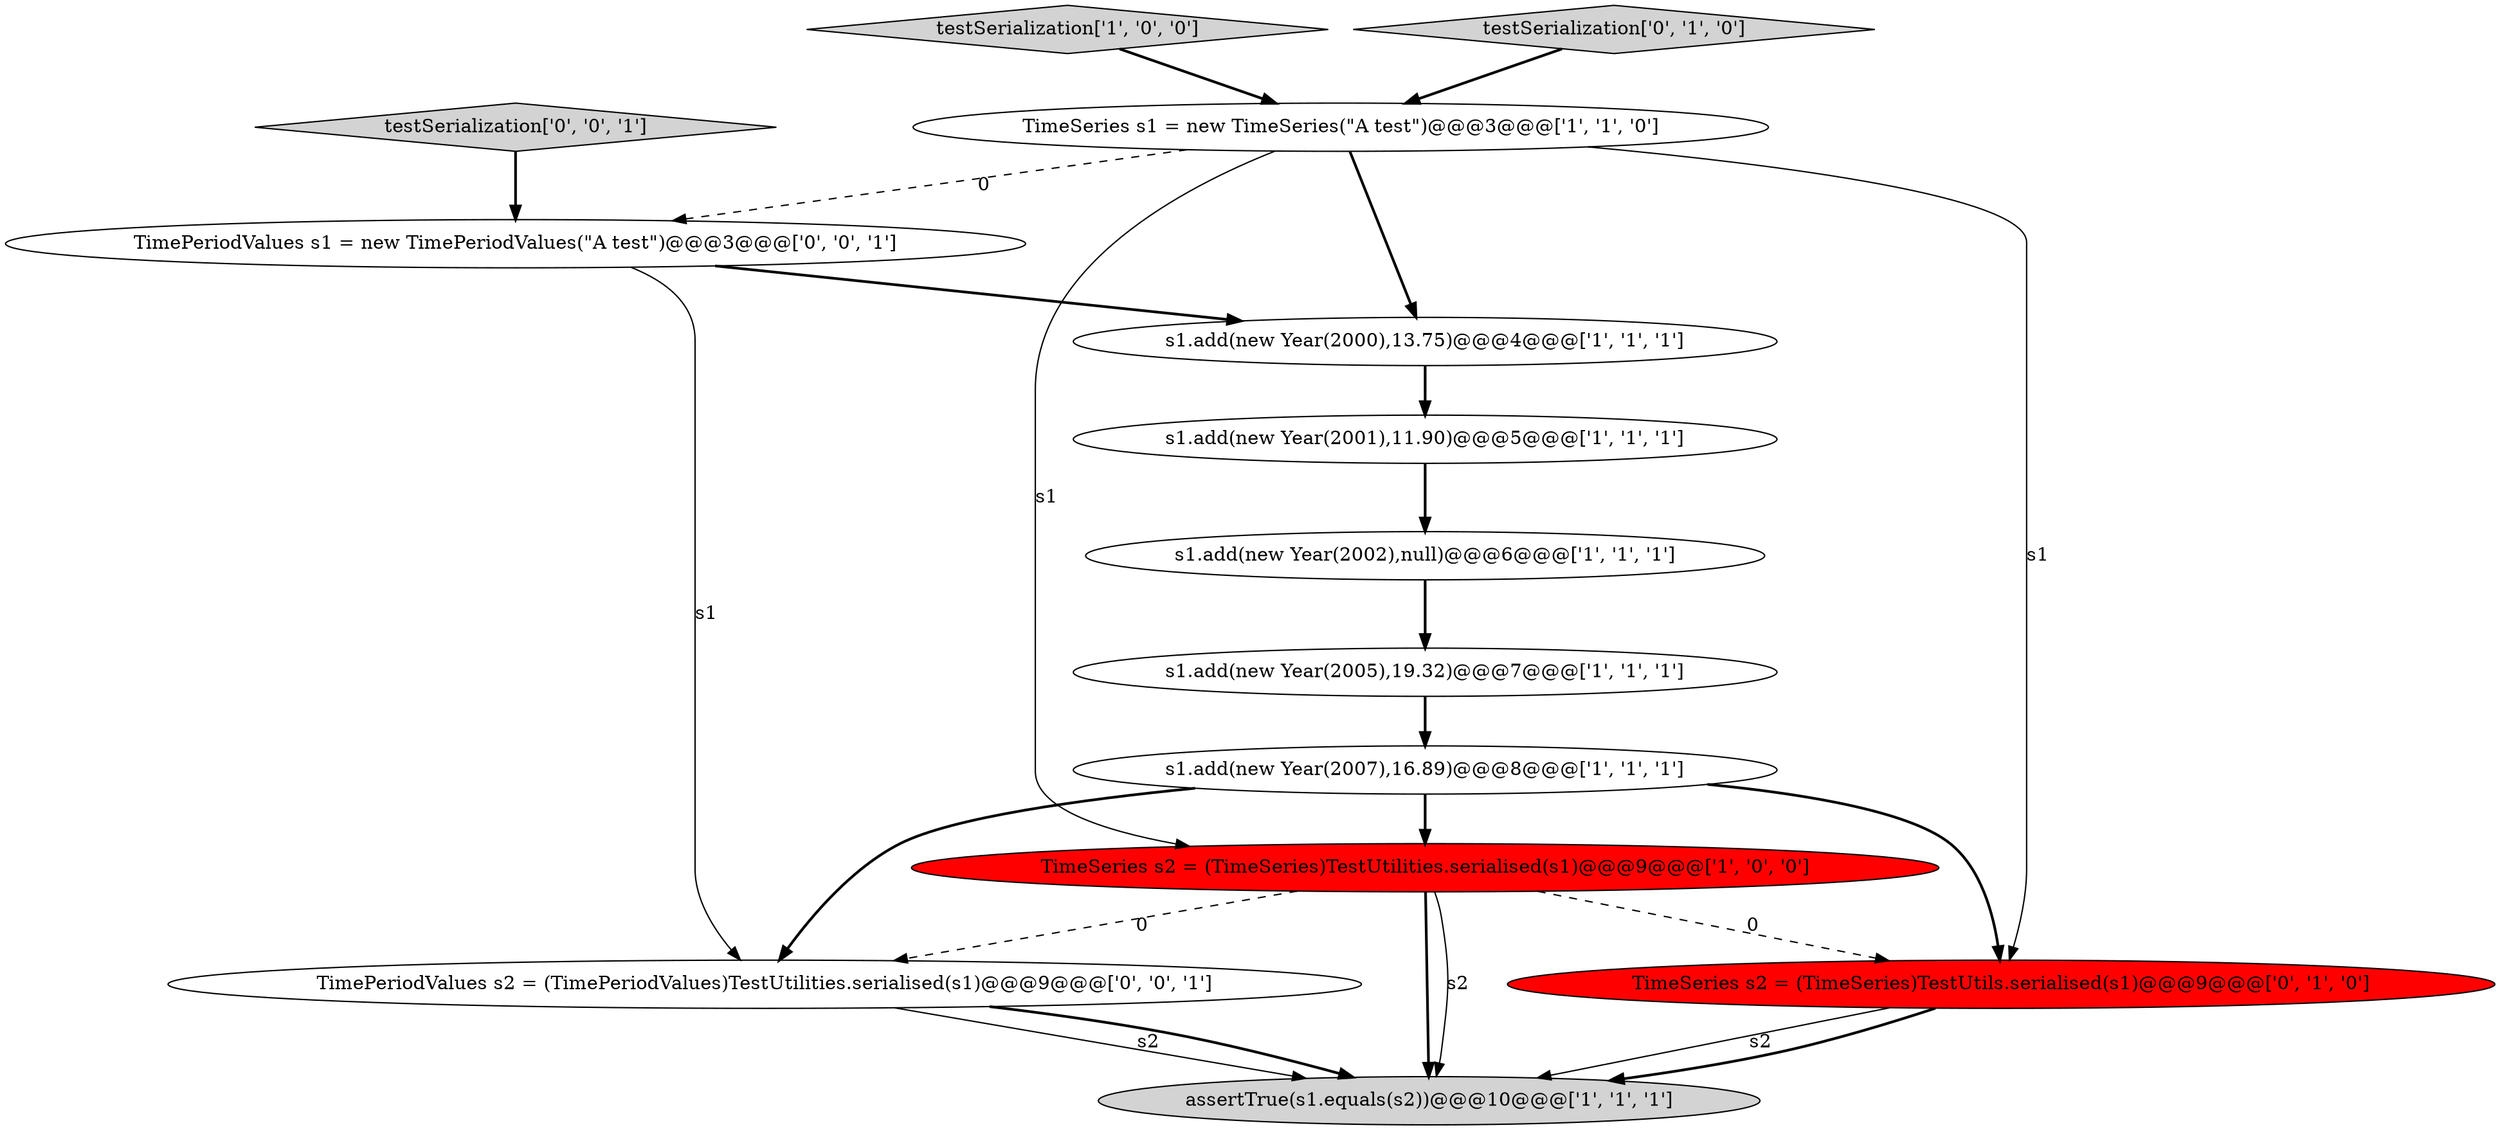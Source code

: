 digraph {
3 [style = filled, label = "s1.add(new Year(2007),16.89)@@@8@@@['1', '1', '1']", fillcolor = white, shape = ellipse image = "AAA0AAABBB1BBB"];
8 [style = filled, label = "testSerialization['1', '0', '0']", fillcolor = lightgray, shape = diamond image = "AAA0AAABBB1BBB"];
7 [style = filled, label = "s1.add(new Year(2005),19.32)@@@7@@@['1', '1', '1']", fillcolor = white, shape = ellipse image = "AAA0AAABBB1BBB"];
9 [style = filled, label = "testSerialization['0', '1', '0']", fillcolor = lightgray, shape = diamond image = "AAA0AAABBB2BBB"];
10 [style = filled, label = "TimeSeries s2 = (TimeSeries)TestUtils.serialised(s1)@@@9@@@['0', '1', '0']", fillcolor = red, shape = ellipse image = "AAA1AAABBB2BBB"];
1 [style = filled, label = "s1.add(new Year(2001),11.90)@@@5@@@['1', '1', '1']", fillcolor = white, shape = ellipse image = "AAA0AAABBB1BBB"];
12 [style = filled, label = "TimePeriodValues s2 = (TimePeriodValues)TestUtilities.serialised(s1)@@@9@@@['0', '0', '1']", fillcolor = white, shape = ellipse image = "AAA0AAABBB3BBB"];
13 [style = filled, label = "TimePeriodValues s1 = new TimePeriodValues(\"A test\")@@@3@@@['0', '0', '1']", fillcolor = white, shape = ellipse image = "AAA0AAABBB3BBB"];
4 [style = filled, label = "assertTrue(s1.equals(s2))@@@10@@@['1', '1', '1']", fillcolor = lightgray, shape = ellipse image = "AAA0AAABBB1BBB"];
0 [style = filled, label = "s1.add(new Year(2000),13.75)@@@4@@@['1', '1', '1']", fillcolor = white, shape = ellipse image = "AAA0AAABBB1BBB"];
2 [style = filled, label = "s1.add(new Year(2002),null)@@@6@@@['1', '1', '1']", fillcolor = white, shape = ellipse image = "AAA0AAABBB1BBB"];
11 [style = filled, label = "testSerialization['0', '0', '1']", fillcolor = lightgray, shape = diamond image = "AAA0AAABBB3BBB"];
6 [style = filled, label = "TimeSeries s2 = (TimeSeries)TestUtilities.serialised(s1)@@@9@@@['1', '0', '0']", fillcolor = red, shape = ellipse image = "AAA1AAABBB1BBB"];
5 [style = filled, label = "TimeSeries s1 = new TimeSeries(\"A test\")@@@3@@@['1', '1', '0']", fillcolor = white, shape = ellipse image = "AAA0AAABBB1BBB"];
5->13 [style = dashed, label="0"];
10->4 [style = solid, label="s2"];
12->4 [style = solid, label="s2"];
3->6 [style = bold, label=""];
3->12 [style = bold, label=""];
7->3 [style = bold, label=""];
6->10 [style = dashed, label="0"];
6->12 [style = dashed, label="0"];
5->10 [style = solid, label="s1"];
3->10 [style = bold, label=""];
6->4 [style = bold, label=""];
5->6 [style = solid, label="s1"];
8->5 [style = bold, label=""];
5->0 [style = bold, label=""];
12->4 [style = bold, label=""];
0->1 [style = bold, label=""];
11->13 [style = bold, label=""];
13->12 [style = solid, label="s1"];
10->4 [style = bold, label=""];
9->5 [style = bold, label=""];
1->2 [style = bold, label=""];
2->7 [style = bold, label=""];
6->4 [style = solid, label="s2"];
13->0 [style = bold, label=""];
}
